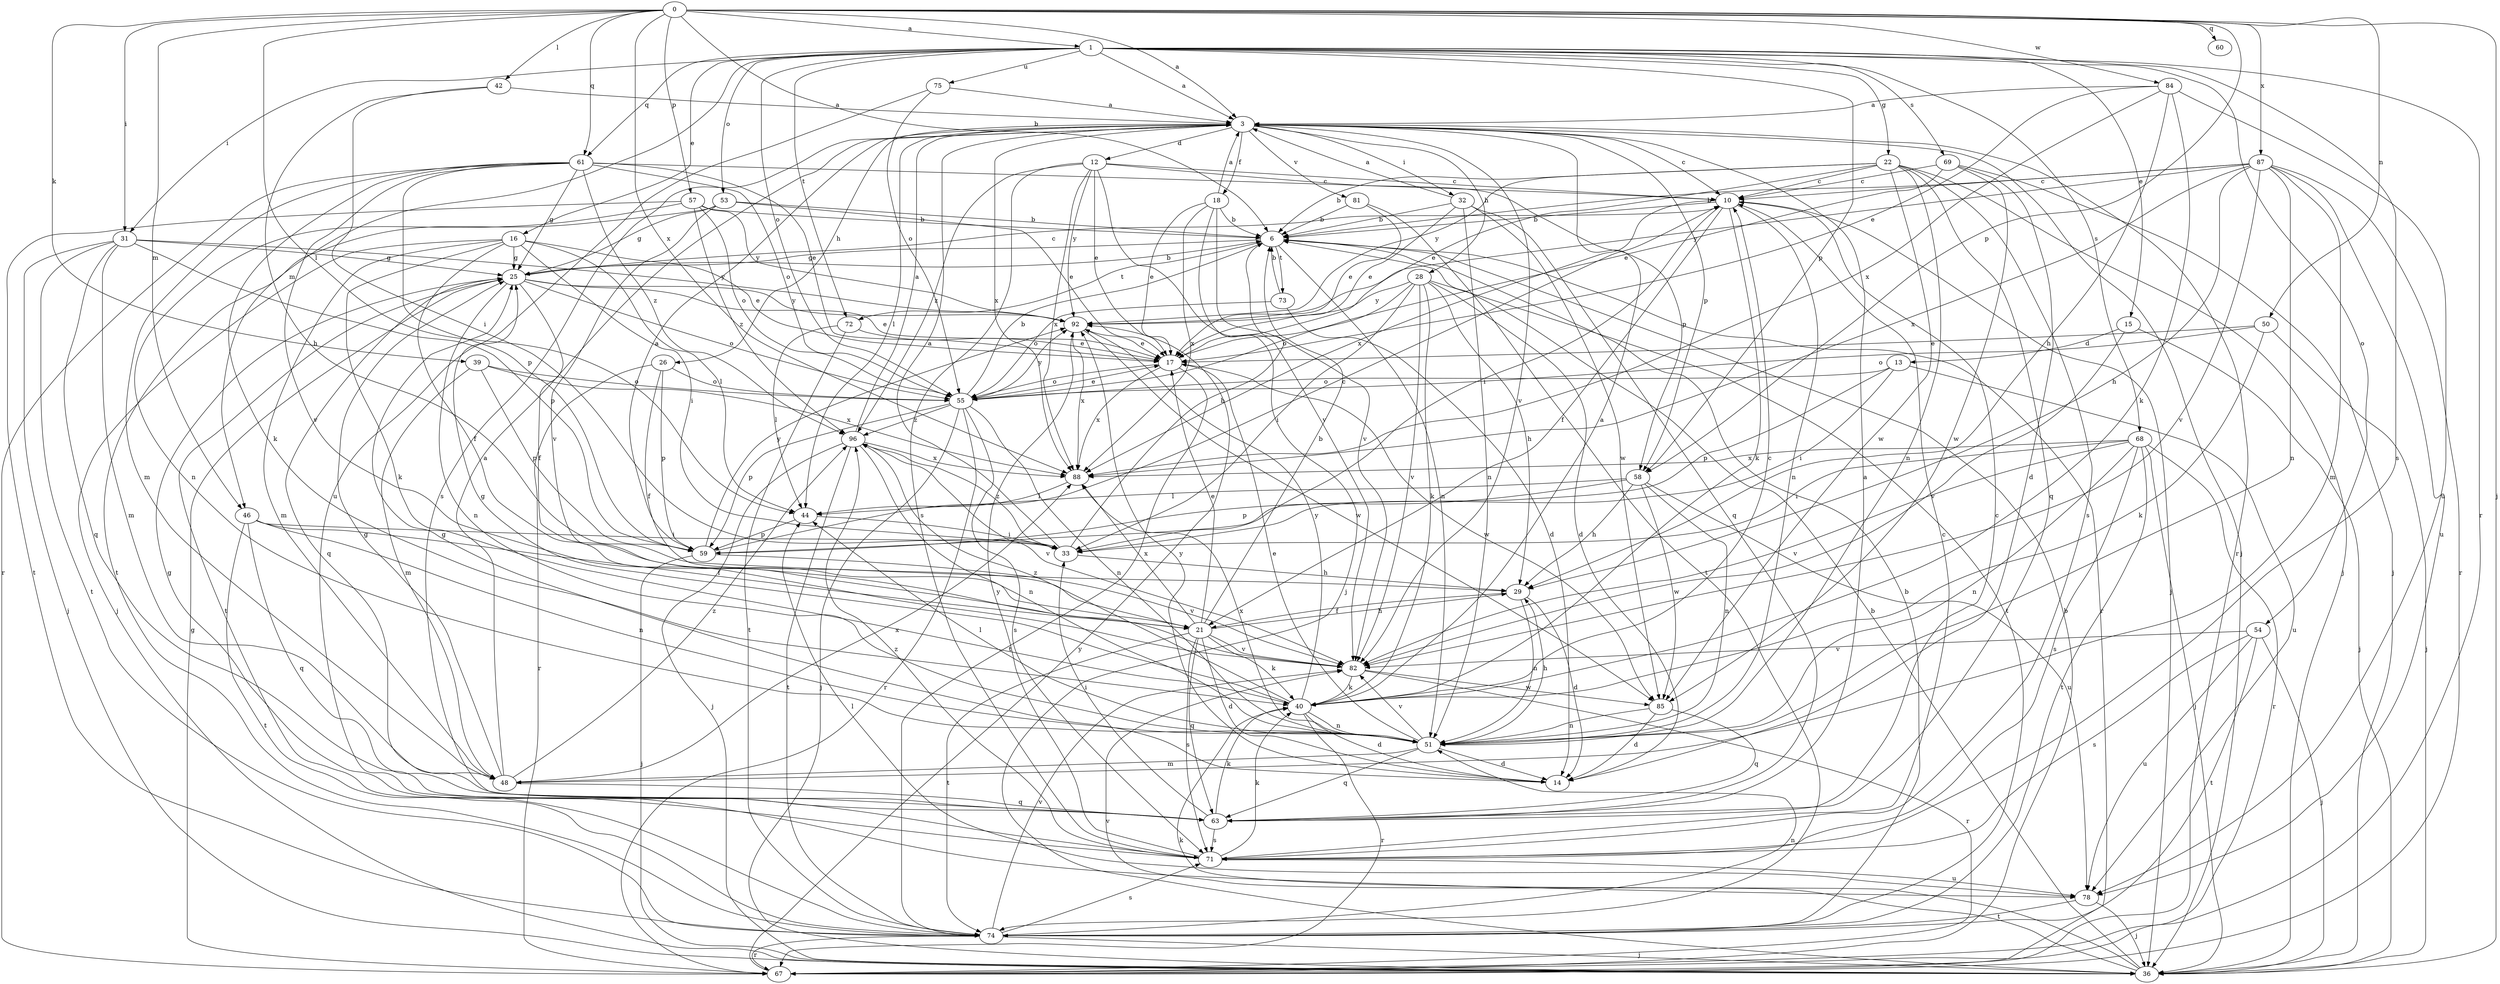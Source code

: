 strict digraph  {
0;
1;
3;
6;
10;
12;
13;
14;
15;
16;
17;
18;
21;
22;
25;
26;
28;
29;
31;
32;
33;
36;
39;
40;
42;
44;
46;
48;
50;
51;
53;
54;
55;
57;
58;
59;
60;
61;
63;
67;
68;
69;
71;
72;
73;
74;
75;
78;
81;
82;
84;
85;
87;
88;
92;
96;
0 -> 1  [label=a];
0 -> 3  [label=a];
0 -> 6  [label=b];
0 -> 31  [label=i];
0 -> 36  [label=j];
0 -> 39  [label=k];
0 -> 42  [label=l];
0 -> 44  [label=l];
0 -> 46  [label=m];
0 -> 50  [label=n];
0 -> 57  [label=p];
0 -> 58  [label=p];
0 -> 60  [label=q];
0 -> 61  [label=q];
0 -> 84  [label=w];
0 -> 87  [label=x];
0 -> 88  [label=x];
1 -> 3  [label=a];
1 -> 15  [label=e];
1 -> 16  [label=e];
1 -> 22  [label=g];
1 -> 31  [label=i];
1 -> 46  [label=m];
1 -> 53  [label=o];
1 -> 54  [label=o];
1 -> 55  [label=o];
1 -> 58  [label=p];
1 -> 61  [label=q];
1 -> 67  [label=r];
1 -> 68  [label=s];
1 -> 69  [label=s];
1 -> 71  [label=s];
1 -> 72  [label=t];
1 -> 75  [label=u];
3 -> 10  [label=c];
3 -> 12  [label=d];
3 -> 18  [label=f];
3 -> 26  [label=h];
3 -> 28  [label=h];
3 -> 32  [label=i];
3 -> 36  [label=j];
3 -> 44  [label=l];
3 -> 58  [label=p];
3 -> 67  [label=r];
3 -> 71  [label=s];
3 -> 81  [label=v];
3 -> 82  [label=v];
3 -> 88  [label=x];
6 -> 25  [label=g];
6 -> 51  [label=n];
6 -> 67  [label=r];
6 -> 72  [label=t];
6 -> 73  [label=t];
10 -> 6  [label=b];
10 -> 21  [label=f];
10 -> 33  [label=i];
10 -> 36  [label=j];
10 -> 40  [label=k];
10 -> 51  [label=n];
10 -> 88  [label=x];
12 -> 10  [label=c];
12 -> 17  [label=e];
12 -> 58  [label=p];
12 -> 71  [label=s];
12 -> 82  [label=v];
12 -> 88  [label=x];
12 -> 92  [label=y];
12 -> 96  [label=z];
13 -> 33  [label=i];
13 -> 55  [label=o];
13 -> 59  [label=p];
13 -> 78  [label=u];
14 -> 25  [label=g];
14 -> 92  [label=y];
15 -> 13  [label=d];
15 -> 36  [label=j];
15 -> 82  [label=v];
16 -> 17  [label=e];
16 -> 21  [label=f];
16 -> 25  [label=g];
16 -> 33  [label=i];
16 -> 36  [label=j];
16 -> 40  [label=k];
16 -> 44  [label=l];
16 -> 48  [label=m];
17 -> 55  [label=o];
17 -> 74  [label=t];
17 -> 85  [label=w];
17 -> 88  [label=x];
18 -> 3  [label=a];
18 -> 6  [label=b];
18 -> 17  [label=e];
18 -> 36  [label=j];
18 -> 82  [label=v];
18 -> 88  [label=x];
21 -> 6  [label=b];
21 -> 14  [label=d];
21 -> 17  [label=e];
21 -> 29  [label=h];
21 -> 40  [label=k];
21 -> 63  [label=q];
21 -> 71  [label=s];
21 -> 74  [label=t];
21 -> 82  [label=v];
21 -> 88  [label=x];
22 -> 6  [label=b];
22 -> 10  [label=c];
22 -> 17  [label=e];
22 -> 36  [label=j];
22 -> 51  [label=n];
22 -> 63  [label=q];
22 -> 71  [label=s];
22 -> 85  [label=w];
22 -> 92  [label=y];
25 -> 6  [label=b];
25 -> 10  [label=c];
25 -> 17  [label=e];
25 -> 21  [label=f];
25 -> 51  [label=n];
25 -> 55  [label=o];
25 -> 63  [label=q];
25 -> 74  [label=t];
25 -> 92  [label=y];
26 -> 21  [label=f];
26 -> 55  [label=o];
26 -> 59  [label=p];
26 -> 67  [label=r];
28 -> 14  [label=d];
28 -> 29  [label=h];
28 -> 33  [label=i];
28 -> 40  [label=k];
28 -> 55  [label=o];
28 -> 74  [label=t];
28 -> 82  [label=v];
28 -> 92  [label=y];
29 -> 14  [label=d];
29 -> 21  [label=f];
29 -> 51  [label=n];
31 -> 25  [label=g];
31 -> 36  [label=j];
31 -> 48  [label=m];
31 -> 59  [label=p];
31 -> 63  [label=q];
31 -> 74  [label=t];
31 -> 92  [label=y];
32 -> 3  [label=a];
32 -> 6  [label=b];
32 -> 17  [label=e];
32 -> 51  [label=n];
32 -> 63  [label=q];
32 -> 85  [label=w];
33 -> 3  [label=a];
33 -> 6  [label=b];
33 -> 29  [label=h];
33 -> 96  [label=z];
36 -> 6  [label=b];
36 -> 40  [label=k];
36 -> 82  [label=v];
39 -> 48  [label=m];
39 -> 55  [label=o];
39 -> 59  [label=p];
39 -> 88  [label=x];
40 -> 3  [label=a];
40 -> 10  [label=c];
40 -> 14  [label=d];
40 -> 25  [label=g];
40 -> 51  [label=n];
40 -> 67  [label=r];
40 -> 92  [label=y];
40 -> 96  [label=z];
42 -> 3  [label=a];
42 -> 29  [label=h];
42 -> 33  [label=i];
44 -> 33  [label=i];
44 -> 59  [label=p];
46 -> 21  [label=f];
46 -> 33  [label=i];
46 -> 51  [label=n];
46 -> 63  [label=q];
46 -> 74  [label=t];
48 -> 3  [label=a];
48 -> 25  [label=g];
48 -> 63  [label=q];
48 -> 88  [label=x];
48 -> 96  [label=z];
50 -> 17  [label=e];
50 -> 36  [label=j];
50 -> 40  [label=k];
50 -> 55  [label=o];
51 -> 14  [label=d];
51 -> 17  [label=e];
51 -> 29  [label=h];
51 -> 44  [label=l];
51 -> 48  [label=m];
51 -> 63  [label=q];
51 -> 82  [label=v];
51 -> 88  [label=x];
53 -> 6  [label=b];
53 -> 17  [label=e];
53 -> 25  [label=g];
53 -> 74  [label=t];
53 -> 82  [label=v];
54 -> 36  [label=j];
54 -> 71  [label=s];
54 -> 74  [label=t];
54 -> 78  [label=u];
54 -> 82  [label=v];
55 -> 6  [label=b];
55 -> 17  [label=e];
55 -> 36  [label=j];
55 -> 51  [label=n];
55 -> 59  [label=p];
55 -> 67  [label=r];
55 -> 71  [label=s];
55 -> 92  [label=y];
55 -> 96  [label=z];
57 -> 6  [label=b];
57 -> 51  [label=n];
57 -> 55  [label=o];
57 -> 74  [label=t];
57 -> 92  [label=y];
57 -> 96  [label=z];
58 -> 29  [label=h];
58 -> 44  [label=l];
58 -> 51  [label=n];
58 -> 59  [label=p];
58 -> 78  [label=u];
58 -> 85  [label=w];
59 -> 3  [label=a];
59 -> 10  [label=c];
59 -> 36  [label=j];
59 -> 82  [label=v];
59 -> 92  [label=y];
61 -> 10  [label=c];
61 -> 17  [label=e];
61 -> 25  [label=g];
61 -> 40  [label=k];
61 -> 48  [label=m];
61 -> 55  [label=o];
61 -> 59  [label=p];
61 -> 67  [label=r];
61 -> 82  [label=v];
61 -> 96  [label=z];
63 -> 3  [label=a];
63 -> 10  [label=c];
63 -> 33  [label=i];
63 -> 40  [label=k];
63 -> 71  [label=s];
67 -> 6  [label=b];
67 -> 25  [label=g];
67 -> 92  [label=y];
68 -> 33  [label=i];
68 -> 36  [label=j];
68 -> 51  [label=n];
68 -> 67  [label=r];
68 -> 71  [label=s];
68 -> 74  [label=t];
68 -> 82  [label=v];
68 -> 88  [label=x];
69 -> 10  [label=c];
69 -> 14  [label=d];
69 -> 17  [label=e];
69 -> 36  [label=j];
69 -> 85  [label=w];
71 -> 10  [label=c];
71 -> 25  [label=g];
71 -> 40  [label=k];
71 -> 78  [label=u];
71 -> 92  [label=y];
71 -> 96  [label=z];
72 -> 17  [label=e];
72 -> 44  [label=l];
72 -> 74  [label=t];
73 -> 6  [label=b];
73 -> 14  [label=d];
73 -> 55  [label=o];
74 -> 6  [label=b];
74 -> 36  [label=j];
74 -> 51  [label=n];
74 -> 67  [label=r];
74 -> 71  [label=s];
74 -> 82  [label=v];
75 -> 3  [label=a];
75 -> 55  [label=o];
75 -> 78  [label=u];
78 -> 36  [label=j];
78 -> 44  [label=l];
78 -> 74  [label=t];
81 -> 6  [label=b];
81 -> 17  [label=e];
81 -> 74  [label=t];
82 -> 40  [label=k];
82 -> 67  [label=r];
82 -> 85  [label=w];
84 -> 3  [label=a];
84 -> 17  [label=e];
84 -> 29  [label=h];
84 -> 40  [label=k];
84 -> 78  [label=u];
84 -> 88  [label=x];
85 -> 14  [label=d];
85 -> 51  [label=n];
85 -> 63  [label=q];
87 -> 6  [label=b];
87 -> 10  [label=c];
87 -> 29  [label=h];
87 -> 48  [label=m];
87 -> 51  [label=n];
87 -> 67  [label=r];
87 -> 78  [label=u];
87 -> 82  [label=v];
87 -> 88  [label=x];
87 -> 92  [label=y];
88 -> 44  [label=l];
92 -> 17  [label=e];
92 -> 85  [label=w];
92 -> 88  [label=x];
96 -> 3  [label=a];
96 -> 36  [label=j];
96 -> 51  [label=n];
96 -> 74  [label=t];
96 -> 82  [label=v];
96 -> 88  [label=x];
}
